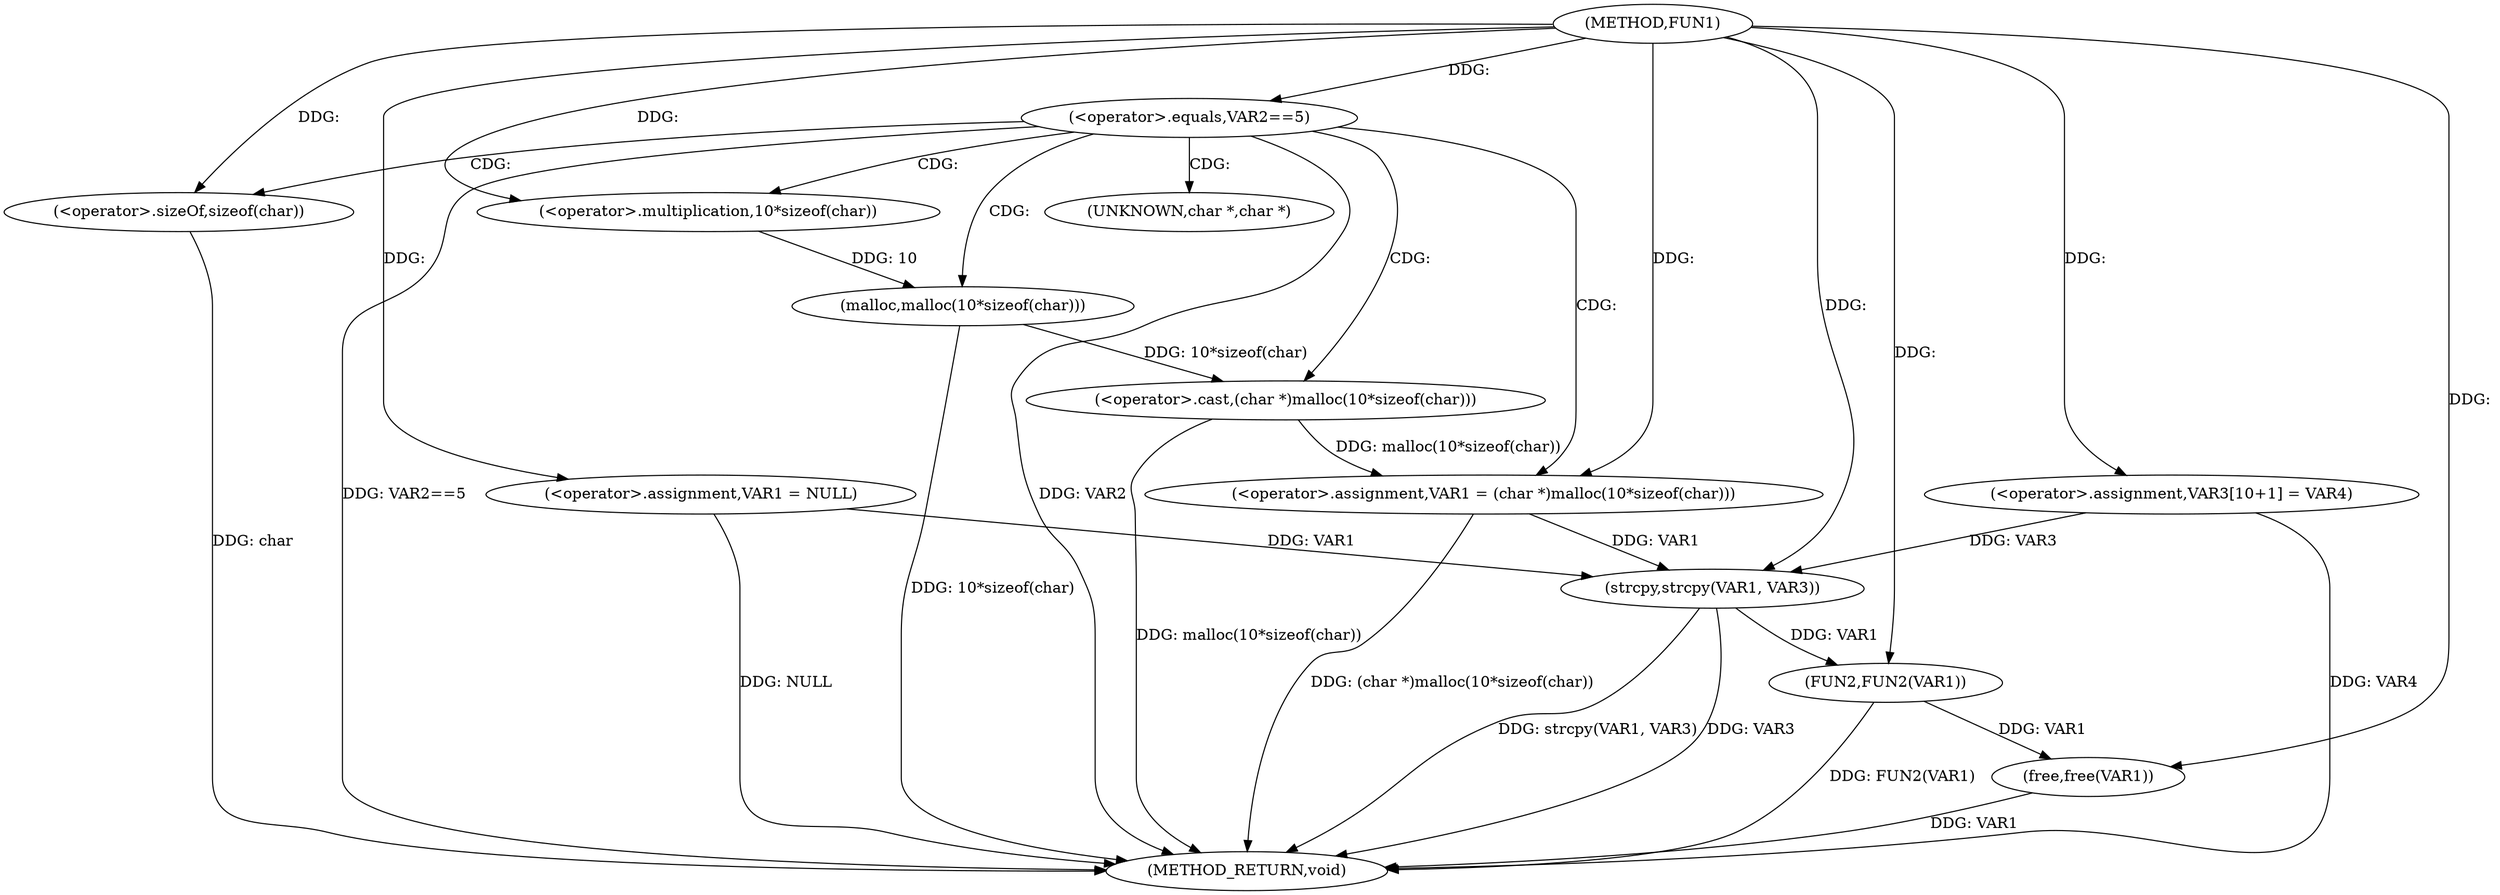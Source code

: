 digraph FUN1 {  
"1000100" [label = "(METHOD,FUN1)" ]
"1000132" [label = "(METHOD_RETURN,void)" ]
"1000103" [label = "(<operator>.assignment,VAR1 = NULL)" ]
"1000107" [label = "(<operator>.equals,VAR2==5)" ]
"1000111" [label = "(<operator>.assignment,VAR1 = (char *)malloc(10*sizeof(char)))" ]
"1000113" [label = "(<operator>.cast,(char *)malloc(10*sizeof(char)))" ]
"1000115" [label = "(malloc,malloc(10*sizeof(char)))" ]
"1000116" [label = "(<operator>.multiplication,10*sizeof(char))" ]
"1000118" [label = "(<operator>.sizeOf,sizeof(char))" ]
"1000122" [label = "(<operator>.assignment,VAR3[10+1] = VAR4)" ]
"1000125" [label = "(strcpy,strcpy(VAR1, VAR3))" ]
"1000128" [label = "(FUN2,FUN2(VAR1))" ]
"1000130" [label = "(free,free(VAR1))" ]
"1000114" [label = "(UNKNOWN,char *,char *)" ]
  "1000125" -> "1000132"  [ label = "DDG: strcpy(VAR1, VAR3)"] 
  "1000107" -> "1000132"  [ label = "DDG: VAR2"] 
  "1000107" -> "1000132"  [ label = "DDG: VAR2==5"] 
  "1000103" -> "1000132"  [ label = "DDG: NULL"] 
  "1000113" -> "1000132"  [ label = "DDG: malloc(10*sizeof(char))"] 
  "1000125" -> "1000132"  [ label = "DDG: VAR3"] 
  "1000111" -> "1000132"  [ label = "DDG: (char *)malloc(10*sizeof(char))"] 
  "1000128" -> "1000132"  [ label = "DDG: FUN2(VAR1)"] 
  "1000118" -> "1000132"  [ label = "DDG: char"] 
  "1000115" -> "1000132"  [ label = "DDG: 10*sizeof(char)"] 
  "1000130" -> "1000132"  [ label = "DDG: VAR1"] 
  "1000122" -> "1000132"  [ label = "DDG: VAR4"] 
  "1000100" -> "1000103"  [ label = "DDG: "] 
  "1000100" -> "1000107"  [ label = "DDG: "] 
  "1000113" -> "1000111"  [ label = "DDG: malloc(10*sizeof(char))"] 
  "1000100" -> "1000111"  [ label = "DDG: "] 
  "1000115" -> "1000113"  [ label = "DDG: 10*sizeof(char)"] 
  "1000116" -> "1000115"  [ label = "DDG: 10"] 
  "1000100" -> "1000116"  [ label = "DDG: "] 
  "1000100" -> "1000118"  [ label = "DDG: "] 
  "1000100" -> "1000122"  [ label = "DDG: "] 
  "1000103" -> "1000125"  [ label = "DDG: VAR1"] 
  "1000111" -> "1000125"  [ label = "DDG: VAR1"] 
  "1000100" -> "1000125"  [ label = "DDG: "] 
  "1000122" -> "1000125"  [ label = "DDG: VAR3"] 
  "1000125" -> "1000128"  [ label = "DDG: VAR1"] 
  "1000100" -> "1000128"  [ label = "DDG: "] 
  "1000128" -> "1000130"  [ label = "DDG: VAR1"] 
  "1000100" -> "1000130"  [ label = "DDG: "] 
  "1000107" -> "1000115"  [ label = "CDG: "] 
  "1000107" -> "1000116"  [ label = "CDG: "] 
  "1000107" -> "1000113"  [ label = "CDG: "] 
  "1000107" -> "1000118"  [ label = "CDG: "] 
  "1000107" -> "1000111"  [ label = "CDG: "] 
  "1000107" -> "1000114"  [ label = "CDG: "] 
}
